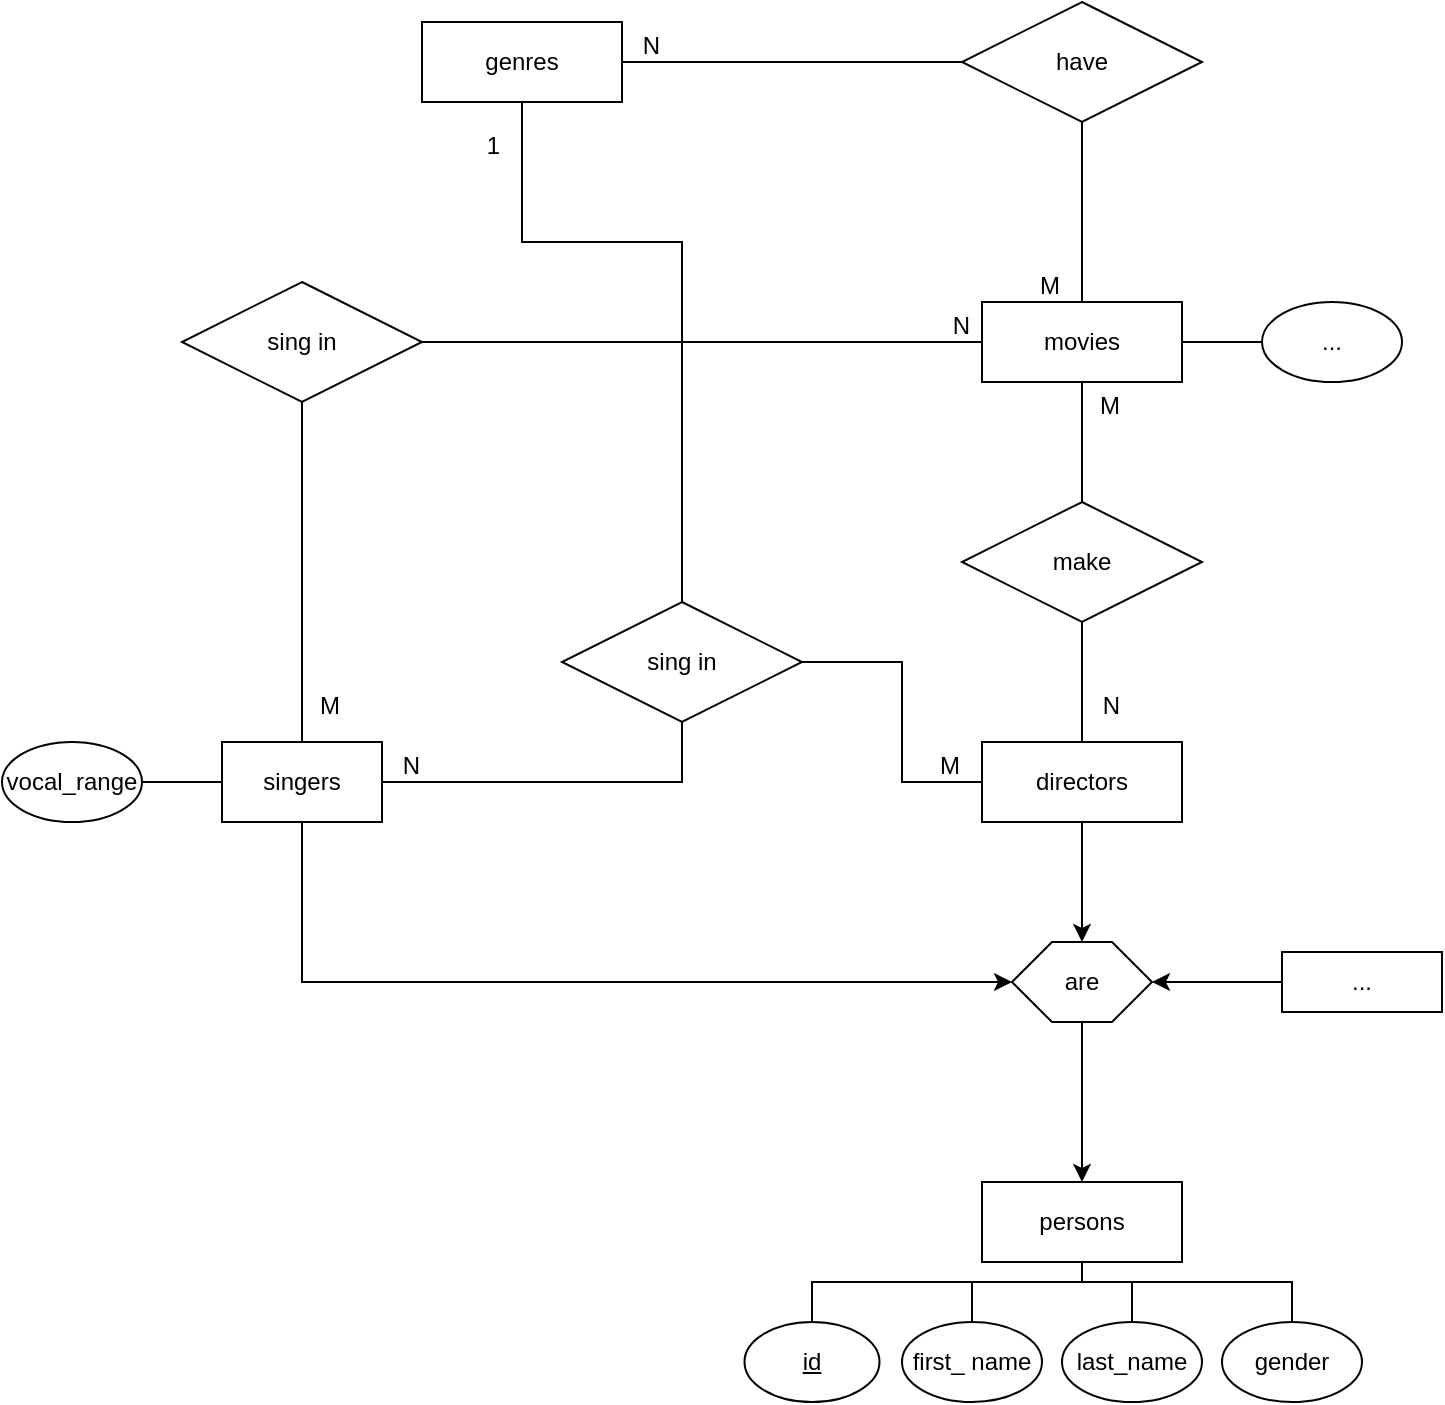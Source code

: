 <mxfile version="24.3.1" type="github">
  <diagram id="R2lEEEUBdFMjLlhIrx00" name="Page-1">
    <mxGraphModel dx="2761" dy="1222" grid="1" gridSize="10" guides="1" tooltips="1" connect="1" arrows="1" fold="1" page="1" pageScale="1" pageWidth="850" pageHeight="1100" math="0" shadow="0" extFonts="Permanent Marker^https://fonts.googleapis.com/css?family=Permanent+Marker">
      <root>
        <mxCell id="0" />
        <mxCell id="1" parent="0" />
        <mxCell id="3vbELTmPtjZK7afLqrrK-37" value="movies" style="whiteSpace=wrap;html=1;align=center;" parent="1" vertex="1">
          <mxGeometry x="-280" y="220" width="100" height="40" as="geometry" />
        </mxCell>
        <mxCell id="3vbELTmPtjZK7afLqrrK-38" value="make" style="shape=rhombus;perimeter=rhombusPerimeter;whiteSpace=wrap;html=1;align=center;" parent="1" vertex="1">
          <mxGeometry x="-290" y="320" width="120" height="60" as="geometry" />
        </mxCell>
        <mxCell id="3vbELTmPtjZK7afLqrrK-41" value="" style="endArrow=none;html=1;rounded=0;exitX=0.5;exitY=1;exitDx=0;exitDy=0;" parent="1" source="3vbELTmPtjZK7afLqrrK-38" edge="1">
          <mxGeometry relative="1" as="geometry">
            <mxPoint x="-260" y="310" as="sourcePoint" />
            <mxPoint x="-230" y="440" as="targetPoint" />
          </mxGeometry>
        </mxCell>
        <mxCell id="3vbELTmPtjZK7afLqrrK-42" value="N" style="resizable=0;html=1;whiteSpace=wrap;align=right;verticalAlign=bottom;" parent="3vbELTmPtjZK7afLqrrK-41" connectable="0" vertex="1">
          <mxGeometry x="1" relative="1" as="geometry">
            <mxPoint x="20" y="-10" as="offset" />
          </mxGeometry>
        </mxCell>
        <mxCell id="3vbELTmPtjZK7afLqrrK-43" value="" style="endArrow=none;html=1;rounded=0;entryX=0.5;entryY=1;entryDx=0;entryDy=0;exitX=0.5;exitY=0;exitDx=0;exitDy=0;" parent="1" source="3vbELTmPtjZK7afLqrrK-38" target="3vbELTmPtjZK7afLqrrK-37" edge="1">
          <mxGeometry relative="1" as="geometry">
            <mxPoint x="-290" y="300" as="sourcePoint" />
            <mxPoint x="-130" y="300" as="targetPoint" />
          </mxGeometry>
        </mxCell>
        <mxCell id="3vbELTmPtjZK7afLqrrK-44" value="M" style="resizable=0;html=1;whiteSpace=wrap;align=right;verticalAlign=bottom;" parent="3vbELTmPtjZK7afLqrrK-43" connectable="0" vertex="1">
          <mxGeometry x="1" relative="1" as="geometry">
            <mxPoint x="20" y="20" as="offset" />
          </mxGeometry>
        </mxCell>
        <mxCell id="3vbELTmPtjZK7afLqrrK-48" style="edgeStyle=orthogonalEdgeStyle;rounded=0;orthogonalLoop=1;jettySize=auto;html=1;" parent="1" source="3vbELTmPtjZK7afLqrrK-46" target="3vbELTmPtjZK7afLqrrK-47" edge="1">
          <mxGeometry relative="1" as="geometry" />
        </mxCell>
        <mxCell id="3vbELTmPtjZK7afLqrrK-46" value="directors" style="whiteSpace=wrap;html=1;align=center;" parent="1" vertex="1">
          <mxGeometry x="-280" y="440" width="100" height="40" as="geometry" />
        </mxCell>
        <mxCell id="3vbELTmPtjZK7afLqrrK-50" style="edgeStyle=orthogonalEdgeStyle;rounded=0;orthogonalLoop=1;jettySize=auto;html=1;entryX=0.5;entryY=0;entryDx=0;entryDy=0;" parent="1" source="3vbELTmPtjZK7afLqrrK-47" target="3vbELTmPtjZK7afLqrrK-49" edge="1">
          <mxGeometry relative="1" as="geometry" />
        </mxCell>
        <mxCell id="3vbELTmPtjZK7afLqrrK-47" value="are" style="shape=hexagon;perimeter=hexagonPerimeter2;whiteSpace=wrap;html=1;fixedSize=1;" parent="1" vertex="1">
          <mxGeometry x="-265" y="540" width="70" height="40" as="geometry" />
        </mxCell>
        <mxCell id="3vbELTmPtjZK7afLqrrK-49" value="persons" style="whiteSpace=wrap;html=1;align=center;" parent="1" vertex="1">
          <mxGeometry x="-280" y="660" width="100" height="40" as="geometry" />
        </mxCell>
        <mxCell id="3vbELTmPtjZK7afLqrrK-51" value="id" style="ellipse;whiteSpace=wrap;html=1;align=center;fontStyle=4;strokeColor=default;verticalAlign=middle;fontFamily=Helvetica;fontSize=12;fontColor=default;fillColor=default;" parent="1" vertex="1">
          <mxGeometry x="-398.75" y="730" width="67.5" height="40" as="geometry" />
        </mxCell>
        <mxCell id="3vbELTmPtjZK7afLqrrK-54" value="first_ name" style="ellipse;whiteSpace=wrap;html=1;align=center;" parent="1" vertex="1">
          <mxGeometry x="-320" y="730" width="70" height="40" as="geometry" />
        </mxCell>
        <mxCell id="3vbELTmPtjZK7afLqrrK-55" value="last_name" style="ellipse;whiteSpace=wrap;html=1;align=center;" parent="1" vertex="1">
          <mxGeometry x="-240" y="730" width="70" height="40" as="geometry" />
        </mxCell>
        <mxCell id="3vbELTmPtjZK7afLqrrK-57" value="gender" style="ellipse;whiteSpace=wrap;html=1;align=center;" parent="1" vertex="1">
          <mxGeometry x="-160" y="730" width="70" height="40" as="geometry" />
        </mxCell>
        <mxCell id="3vbELTmPtjZK7afLqrrK-58" value="" style="endArrow=none;html=1;rounded=0;entryX=0.5;entryY=1;entryDx=0;entryDy=0;exitX=0.5;exitY=0;exitDx=0;exitDy=0;" parent="1" source="3vbELTmPtjZK7afLqrrK-51" target="3vbELTmPtjZK7afLqrrK-49" edge="1">
          <mxGeometry relative="1" as="geometry">
            <mxPoint x="-398.75" y="710" as="sourcePoint" />
            <mxPoint x="-238.75" y="710" as="targetPoint" />
            <Array as="points">
              <mxPoint x="-365" y="710" />
              <mxPoint x="-230" y="710" />
            </Array>
          </mxGeometry>
        </mxCell>
        <mxCell id="3vbELTmPtjZK7afLqrrK-61" value="" style="endArrow=none;html=1;rounded=0;entryX=0.5;entryY=1;entryDx=0;entryDy=0;exitX=0.5;exitY=0;exitDx=0;exitDy=0;" parent="1" source="3vbELTmPtjZK7afLqrrK-57" edge="1">
          <mxGeometry relative="1" as="geometry">
            <mxPoint x="-45" y="730" as="sourcePoint" />
            <mxPoint x="-230" y="700" as="targetPoint" />
            <Array as="points">
              <mxPoint x="-125" y="710" />
              <mxPoint x="-230" y="710" />
            </Array>
          </mxGeometry>
        </mxCell>
        <mxCell id="3vbELTmPtjZK7afLqrrK-62" value="" style="endArrow=none;html=1;rounded=0;entryX=0.5;entryY=1;entryDx=0;entryDy=0;exitX=0.5;exitY=0;exitDx=0;exitDy=0;" parent="1" source="3vbELTmPtjZK7afLqrrK-55" edge="1">
          <mxGeometry relative="1" as="geometry">
            <mxPoint x="-125" y="730" as="sourcePoint" />
            <mxPoint x="-230" y="700" as="targetPoint" />
            <Array as="points">
              <mxPoint x="-205" y="710" />
              <mxPoint x="-230" y="710" />
            </Array>
          </mxGeometry>
        </mxCell>
        <mxCell id="3vbELTmPtjZK7afLqrrK-64" value="" style="endArrow=none;html=1;rounded=0;entryX=0.5;entryY=1;entryDx=0;entryDy=0;exitX=0.5;exitY=0;exitDx=0;exitDy=0;" parent="1" source="3vbELTmPtjZK7afLqrrK-54" edge="1">
          <mxGeometry relative="1" as="geometry">
            <mxPoint x="-205" y="730" as="sourcePoint" />
            <mxPoint x="-230" y="700" as="targetPoint" />
            <Array as="points">
              <mxPoint x="-285" y="710" />
              <mxPoint x="-230" y="710" />
            </Array>
          </mxGeometry>
        </mxCell>
        <mxCell id="3vbELTmPtjZK7afLqrrK-66" style="edgeStyle=orthogonalEdgeStyle;rounded=0;orthogonalLoop=1;jettySize=auto;html=1;entryX=0;entryY=0.5;entryDx=0;entryDy=0;exitX=0.5;exitY=1;exitDx=0;exitDy=0;" parent="1" source="3vbELTmPtjZK7afLqrrK-65" target="3vbELTmPtjZK7afLqrrK-47" edge="1">
          <mxGeometry relative="1" as="geometry" />
        </mxCell>
        <mxCell id="3vbELTmPtjZK7afLqrrK-65" value="singers" style="whiteSpace=wrap;html=1;align=center;" parent="1" vertex="1">
          <mxGeometry x="-660" y="440" width="80" height="40" as="geometry" />
        </mxCell>
        <mxCell id="3vbELTmPtjZK7afLqrrK-67" value="..." style="ellipse;whiteSpace=wrap;html=1;align=center;" parent="1" vertex="1">
          <mxGeometry x="-140" y="220" width="70" height="40" as="geometry" />
        </mxCell>
        <mxCell id="3vbELTmPtjZK7afLqrrK-68" value="" style="endArrow=none;html=1;rounded=0;entryX=1;entryY=0.5;entryDx=0;entryDy=0;exitX=0;exitY=0.5;exitDx=0;exitDy=0;" parent="1" source="3vbELTmPtjZK7afLqrrK-67" target="3vbELTmPtjZK7afLqrrK-37" edge="1">
          <mxGeometry relative="1" as="geometry">
            <mxPoint x="-70" y="320" as="sourcePoint" />
            <mxPoint x="-175" y="290" as="targetPoint" />
            <Array as="points">
              <mxPoint x="-160" y="240" />
            </Array>
          </mxGeometry>
        </mxCell>
        <mxCell id="3vbELTmPtjZK7afLqrrK-70" style="edgeStyle=orthogonalEdgeStyle;rounded=0;orthogonalLoop=1;jettySize=auto;html=1;entryX=1;entryY=0.5;entryDx=0;entryDy=0;" parent="1" source="3vbELTmPtjZK7afLqrrK-69" target="3vbELTmPtjZK7afLqrrK-47" edge="1">
          <mxGeometry relative="1" as="geometry" />
        </mxCell>
        <mxCell id="3vbELTmPtjZK7afLqrrK-69" value="..." style="whiteSpace=wrap;html=1;align=center;" parent="1" vertex="1">
          <mxGeometry x="-130" y="545" width="80" height="30" as="geometry" />
        </mxCell>
        <mxCell id="3vbELTmPtjZK7afLqrrK-71" value="" style="endArrow=none;html=1;rounded=0;exitX=1;exitY=0.5;exitDx=0;exitDy=0;entryX=0;entryY=0.5;entryDx=0;entryDy=0;" parent="1" source="3vbELTmPtjZK7afLqrrK-72" target="3vbELTmPtjZK7afLqrrK-65" edge="1">
          <mxGeometry relative="1" as="geometry">
            <mxPoint x="-735" y="400" as="sourcePoint" />
            <mxPoint x="-700" y="460" as="targetPoint" />
            <Array as="points">
              <mxPoint x="-710" y="460" />
            </Array>
          </mxGeometry>
        </mxCell>
        <mxCell id="3vbELTmPtjZK7afLqrrK-72" value="vocal_range" style="ellipse;whiteSpace=wrap;html=1;align=center;" parent="1" vertex="1">
          <mxGeometry x="-770" y="440" width="70" height="40" as="geometry" />
        </mxCell>
        <mxCell id="moLpTZfviiomK3jIlK1k-1" value="sing in" style="shape=rhombus;perimeter=rhombusPerimeter;whiteSpace=wrap;html=1;align=center;" vertex="1" parent="1">
          <mxGeometry x="-680" y="210" width="120" height="60" as="geometry" />
        </mxCell>
        <mxCell id="moLpTZfviiomK3jIlK1k-2" value="" style="endArrow=none;html=1;rounded=0;exitX=1;exitY=0.5;exitDx=0;exitDy=0;entryX=0;entryY=0.5;entryDx=0;entryDy=0;" edge="1" parent="1" source="moLpTZfviiomK3jIlK1k-1" target="3vbELTmPtjZK7afLqrrK-37">
          <mxGeometry relative="1" as="geometry">
            <mxPoint x="-502.87" y="380" as="sourcePoint" />
            <mxPoint x="-520" y="410" as="targetPoint" />
          </mxGeometry>
        </mxCell>
        <mxCell id="moLpTZfviiomK3jIlK1k-3" value="N" style="resizable=0;html=1;whiteSpace=wrap;align=right;verticalAlign=bottom;" connectable="0" vertex="1" parent="moLpTZfviiomK3jIlK1k-2">
          <mxGeometry x="1" relative="1" as="geometry">
            <mxPoint x="-5" as="offset" />
          </mxGeometry>
        </mxCell>
        <mxCell id="moLpTZfviiomK3jIlK1k-4" value="" style="endArrow=none;html=1;rounded=0;entryX=0.5;entryY=0;entryDx=0;entryDy=0;exitX=0.5;exitY=1;exitDx=0;exitDy=0;" edge="1" parent="1" source="moLpTZfviiomK3jIlK1k-1" target="3vbELTmPtjZK7afLqrrK-65">
          <mxGeometry relative="1" as="geometry">
            <mxPoint x="-630" y="290" as="sourcePoint" />
            <mxPoint x="-620.25" y="400" as="targetPoint" />
          </mxGeometry>
        </mxCell>
        <mxCell id="moLpTZfviiomK3jIlK1k-5" value="M" style="resizable=0;html=1;whiteSpace=wrap;align=right;verticalAlign=bottom;" connectable="0" vertex="1" parent="moLpTZfviiomK3jIlK1k-4">
          <mxGeometry x="1" relative="1" as="geometry">
            <mxPoint x="20" y="-10" as="offset" />
          </mxGeometry>
        </mxCell>
        <mxCell id="moLpTZfviiomK3jIlK1k-6" value="genres" style="whiteSpace=wrap;html=1;align=center;" vertex="1" parent="1">
          <mxGeometry x="-560" y="80" width="100" height="40" as="geometry" />
        </mxCell>
        <mxCell id="moLpTZfviiomK3jIlK1k-7" value="" style="endArrow=none;html=1;rounded=0;entryX=0.5;entryY=0;entryDx=0;entryDy=0;exitX=0.5;exitY=1;exitDx=0;exitDy=0;" edge="1" parent="1" source="moLpTZfviiomK3jIlK1k-9" target="3vbELTmPtjZK7afLqrrK-37">
          <mxGeometry relative="1" as="geometry">
            <mxPoint x="-230" y="140" as="sourcePoint" />
            <mxPoint x="-265" y="150" as="targetPoint" />
          </mxGeometry>
        </mxCell>
        <mxCell id="moLpTZfviiomK3jIlK1k-8" value="M" style="resizable=0;html=1;whiteSpace=wrap;align=right;verticalAlign=bottom;" connectable="0" vertex="1" parent="moLpTZfviiomK3jIlK1k-7">
          <mxGeometry x="1" relative="1" as="geometry">
            <mxPoint x="-10" as="offset" />
          </mxGeometry>
        </mxCell>
        <mxCell id="moLpTZfviiomK3jIlK1k-9" value="have" style="shape=rhombus;perimeter=rhombusPerimeter;whiteSpace=wrap;html=1;align=center;" vertex="1" parent="1">
          <mxGeometry x="-290" y="70" width="120" height="60" as="geometry" />
        </mxCell>
        <mxCell id="moLpTZfviiomK3jIlK1k-10" value="" style="endArrow=none;html=1;rounded=0;exitX=0;exitY=0.5;exitDx=0;exitDy=0;entryX=1;entryY=0.5;entryDx=0;entryDy=0;" edge="1" parent="1" source="moLpTZfviiomK3jIlK1k-9" target="moLpTZfviiomK3jIlK1k-6">
          <mxGeometry relative="1" as="geometry">
            <mxPoint x="-450" y="150" as="sourcePoint" />
            <mxPoint x="-280" y="150" as="targetPoint" />
          </mxGeometry>
        </mxCell>
        <mxCell id="moLpTZfviiomK3jIlK1k-11" value="N" style="resizable=0;html=1;whiteSpace=wrap;align=right;verticalAlign=bottom;" connectable="0" vertex="1" parent="moLpTZfviiomK3jIlK1k-10">
          <mxGeometry x="1" relative="1" as="geometry">
            <mxPoint x="20" as="offset" />
          </mxGeometry>
        </mxCell>
        <mxCell id="moLpTZfviiomK3jIlK1k-12" value="sing in" style="shape=rhombus;perimeter=rhombusPerimeter;whiteSpace=wrap;html=1;align=center;" vertex="1" parent="1">
          <mxGeometry x="-490" y="370" width="120" height="60" as="geometry" />
        </mxCell>
        <mxCell id="moLpTZfviiomK3jIlK1k-13" value="" style="endArrow=none;html=1;rounded=0;exitX=0.5;exitY=1;exitDx=0;exitDy=0;entryX=1;entryY=0.5;entryDx=0;entryDy=0;" edge="1" parent="1" source="moLpTZfviiomK3jIlK1k-12" target="3vbELTmPtjZK7afLqrrK-65">
          <mxGeometry relative="1" as="geometry">
            <mxPoint x="-570" y="290" as="sourcePoint" />
            <mxPoint x="-290" y="290" as="targetPoint" />
            <Array as="points">
              <mxPoint x="-430" y="460" />
            </Array>
          </mxGeometry>
        </mxCell>
        <mxCell id="moLpTZfviiomK3jIlK1k-14" value="N" style="resizable=0;html=1;whiteSpace=wrap;align=right;verticalAlign=bottom;" connectable="0" vertex="1" parent="moLpTZfviiomK3jIlK1k-13">
          <mxGeometry x="1" relative="1" as="geometry">
            <mxPoint x="20" as="offset" />
          </mxGeometry>
        </mxCell>
        <mxCell id="moLpTZfviiomK3jIlK1k-15" value="" style="endArrow=none;html=1;rounded=0;exitX=1;exitY=0.5;exitDx=0;exitDy=0;entryX=0;entryY=0.5;entryDx=0;entryDy=0;" edge="1" parent="1" source="moLpTZfviiomK3jIlK1k-12" target="3vbELTmPtjZK7afLqrrK-46">
          <mxGeometry relative="1" as="geometry">
            <mxPoint x="-420" y="440" as="sourcePoint" />
            <mxPoint x="-570" y="470" as="targetPoint" />
            <Array as="points">
              <mxPoint x="-320" y="400" />
              <mxPoint x="-320" y="460" />
            </Array>
          </mxGeometry>
        </mxCell>
        <mxCell id="moLpTZfviiomK3jIlK1k-16" value="M" style="resizable=0;html=1;whiteSpace=wrap;align=right;verticalAlign=bottom;" connectable="0" vertex="1" parent="moLpTZfviiomK3jIlK1k-15">
          <mxGeometry x="1" relative="1" as="geometry">
            <mxPoint x="-10" as="offset" />
          </mxGeometry>
        </mxCell>
        <mxCell id="moLpTZfviiomK3jIlK1k-17" value="" style="endArrow=none;html=1;rounded=0;exitX=0.5;exitY=1;exitDx=0;exitDy=0;entryX=0.5;entryY=0;entryDx=0;entryDy=0;" edge="1" parent="1" source="moLpTZfviiomK3jIlK1k-6" target="moLpTZfviiomK3jIlK1k-12">
          <mxGeometry relative="1" as="geometry">
            <mxPoint x="-390" y="160" as="sourcePoint" />
            <mxPoint x="-540" y="190" as="targetPoint" />
            <Array as="points">
              <mxPoint x="-510" y="190" />
              <mxPoint x="-430" y="190" />
            </Array>
          </mxGeometry>
        </mxCell>
        <mxCell id="moLpTZfviiomK3jIlK1k-18" value="1" style="resizable=0;html=1;whiteSpace=wrap;align=right;verticalAlign=bottom;" connectable="0" vertex="1" parent="moLpTZfviiomK3jIlK1k-17">
          <mxGeometry x="1" relative="1" as="geometry">
            <mxPoint x="-90" y="-220" as="offset" />
          </mxGeometry>
        </mxCell>
      </root>
    </mxGraphModel>
  </diagram>
</mxfile>
